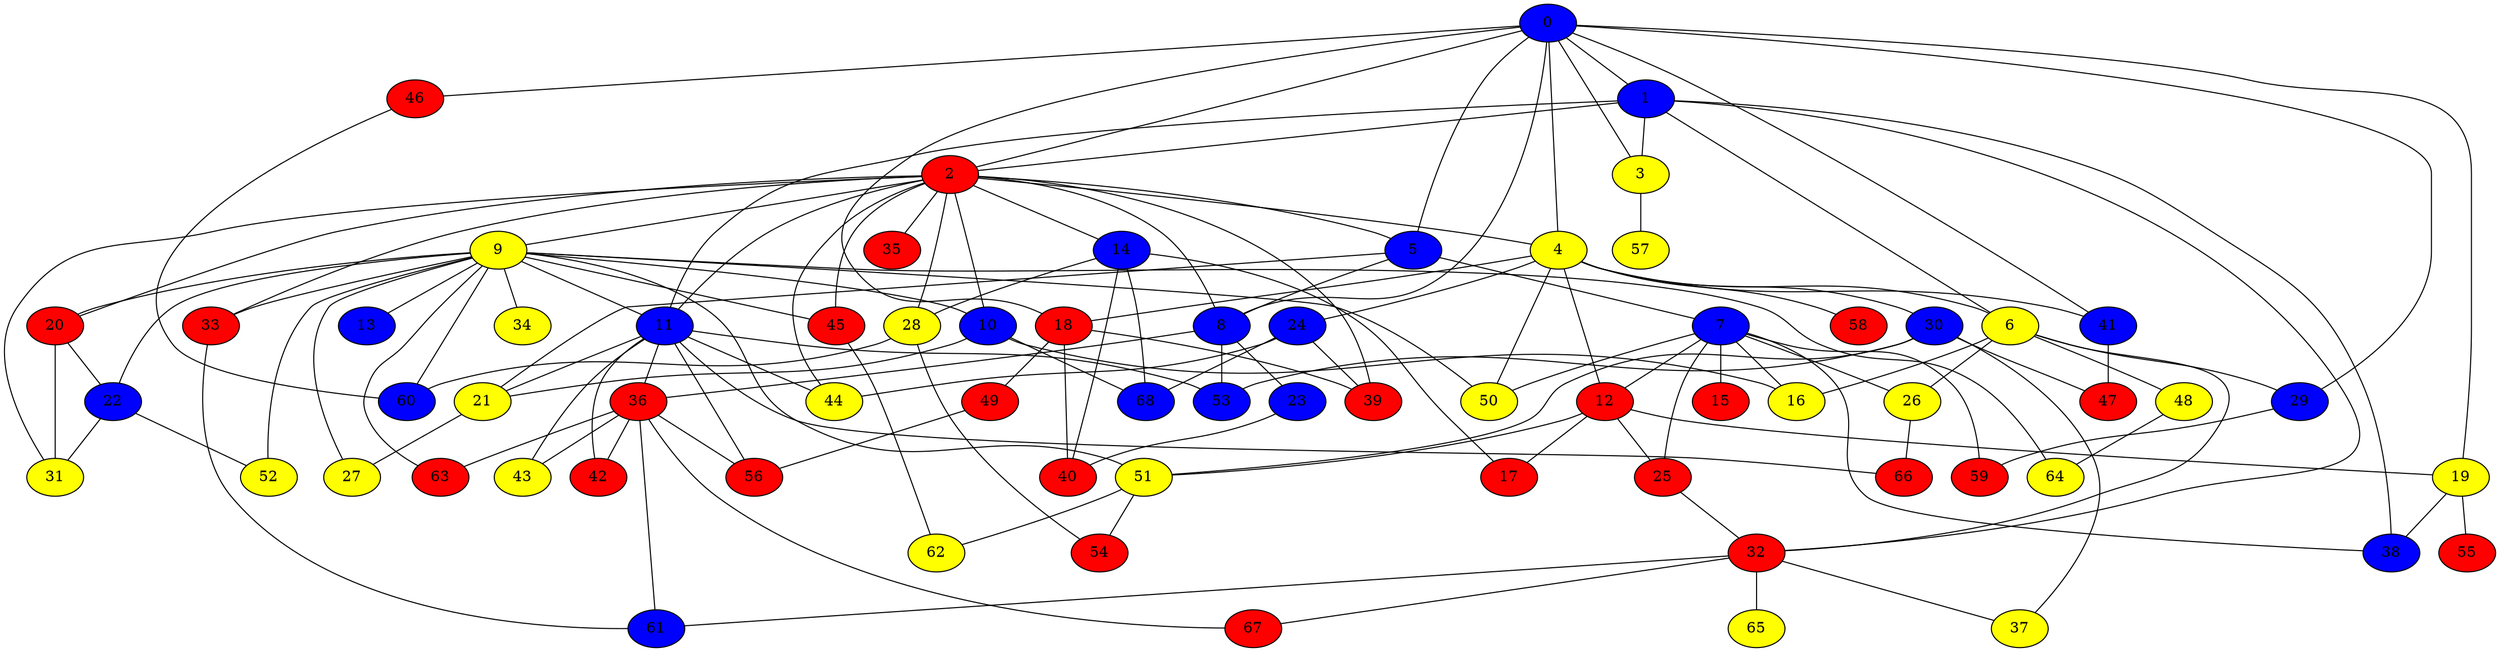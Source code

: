 graph {
0 [style = filled fillcolor = blue];
1 [style = filled fillcolor = blue];
2 [style = filled fillcolor = red];
3 [style = filled fillcolor = yellow];
4 [style = filled fillcolor = yellow];
5 [style = filled fillcolor = blue];
6 [style = filled fillcolor = yellow];
7 [style = filled fillcolor = blue];
8 [style = filled fillcolor = blue];
9 [style = filled fillcolor = yellow];
10 [style = filled fillcolor = blue];
11 [style = filled fillcolor = blue];
12 [style = filled fillcolor = red];
13 [style = filled fillcolor = blue];
14 [style = filled fillcolor = blue];
15 [style = filled fillcolor = red];
16 [style = filled fillcolor = yellow];
17 [style = filled fillcolor = red];
18 [style = filled fillcolor = red];
19 [style = filled fillcolor = yellow];
20 [style = filled fillcolor = red];
21 [style = filled fillcolor = yellow];
22 [style = filled fillcolor = blue];
23 [style = filled fillcolor = blue];
24 [style = filled fillcolor = blue];
25 [style = filled fillcolor = red];
26 [style = filled fillcolor = yellow];
27 [style = filled fillcolor = yellow];
28 [style = filled fillcolor = yellow];
29 [style = filled fillcolor = blue];
30 [style = filled fillcolor = blue];
31 [style = filled fillcolor = yellow];
32 [style = filled fillcolor = red];
33 [style = filled fillcolor = red];
34 [style = filled fillcolor = yellow];
35 [style = filled fillcolor = red];
36 [style = filled fillcolor = red];
37 [style = filled fillcolor = yellow];
38 [style = filled fillcolor = blue];
39 [style = filled fillcolor = red];
40 [style = filled fillcolor = red];
41 [style = filled fillcolor = blue];
42 [style = filled fillcolor = red];
43 [style = filled fillcolor = yellow];
44 [style = filled fillcolor = yellow];
45 [style = filled fillcolor = red];
46 [style = filled fillcolor = red];
47 [style = filled fillcolor = red];
48 [style = filled fillcolor = yellow];
49 [style = filled fillcolor = red];
50 [style = filled fillcolor = yellow];
51 [style = filled fillcolor = yellow];
52 [style = filled fillcolor = yellow];
53 [style = filled fillcolor = blue];
54 [style = filled fillcolor = red];
55 [style = filled fillcolor = red];
56 [style = filled fillcolor = red];
57 [style = filled fillcolor = yellow];
58 [style = filled fillcolor = red];
59 [style = filled fillcolor = red];
60 [style = filled fillcolor = blue];
61 [style = filled fillcolor = blue];
62 [style = filled fillcolor = yellow];
63 [style = filled fillcolor = red];
64 [style = filled fillcolor = yellow];
65 [style = filled fillcolor = yellow];
66 [style = filled fillcolor = red];
67 [style = filled fillcolor = red];
68 [style = filled fillcolor = blue];
0 -- 4;
0 -- 3;
0 -- 2;
0 -- 1;
0 -- 5;
0 -- 8;
0 -- 18;
0 -- 19;
0 -- 29;
0 -- 41;
0 -- 46;
1 -- 2;
1 -- 3;
1 -- 6;
1 -- 11;
1 -- 32;
1 -- 38;
2 -- 4;
2 -- 5;
2 -- 8;
2 -- 9;
2 -- 10;
2 -- 11;
2 -- 14;
2 -- 20;
2 -- 28;
2 -- 31;
2 -- 33;
2 -- 35;
2 -- 39;
2 -- 44;
2 -- 45;
3 -- 57;
4 -- 6;
4 -- 12;
4 -- 18;
4 -- 24;
4 -- 30;
4 -- 41;
4 -- 50;
4 -- 58;
5 -- 7;
5 -- 8;
5 -- 21;
6 -- 16;
6 -- 26;
6 -- 29;
6 -- 32;
6 -- 48;
7 -- 12;
7 -- 15;
7 -- 16;
7 -- 25;
7 -- 26;
7 -- 38;
7 -- 50;
7 -- 59;
8 -- 23;
8 -- 36;
8 -- 53;
9 -- 10;
9 -- 11;
9 -- 13;
9 -- 20;
9 -- 22;
9 -- 27;
9 -- 33;
9 -- 34;
9 -- 45;
9 -- 50;
9 -- 51;
9 -- 52;
9 -- 60;
9 -- 63;
9 -- 64;
10 -- 16;
10 -- 21;
10 -- 68;
11 -- 21;
11 -- 36;
11 -- 42;
11 -- 43;
11 -- 44;
11 -- 53;
11 -- 56;
11 -- 66;
12 -- 17;
12 -- 19;
12 -- 25;
12 -- 51;
14 -- 17;
14 -- 28;
14 -- 40;
14 -- 68;
18 -- 39;
18 -- 40;
18 -- 49;
19 -- 38;
19 -- 55;
20 -- 22;
20 -- 31;
21 -- 27;
22 -- 31;
22 -- 52;
23 -- 40;
24 -- 39;
24 -- 44;
24 -- 68;
25 -- 32;
26 -- 66;
28 -- 54;
28 -- 60;
29 -- 59;
30 -- 37;
30 -- 47;
30 -- 51;
30 -- 53;
32 -- 37;
32 -- 61;
32 -- 65;
32 -- 67;
33 -- 61;
36 -- 42;
36 -- 43;
36 -- 56;
36 -- 61;
36 -- 63;
36 -- 67;
41 -- 47;
45 -- 62;
46 -- 60;
48 -- 64;
49 -- 56;
51 -- 54;
51 -- 62;
}
